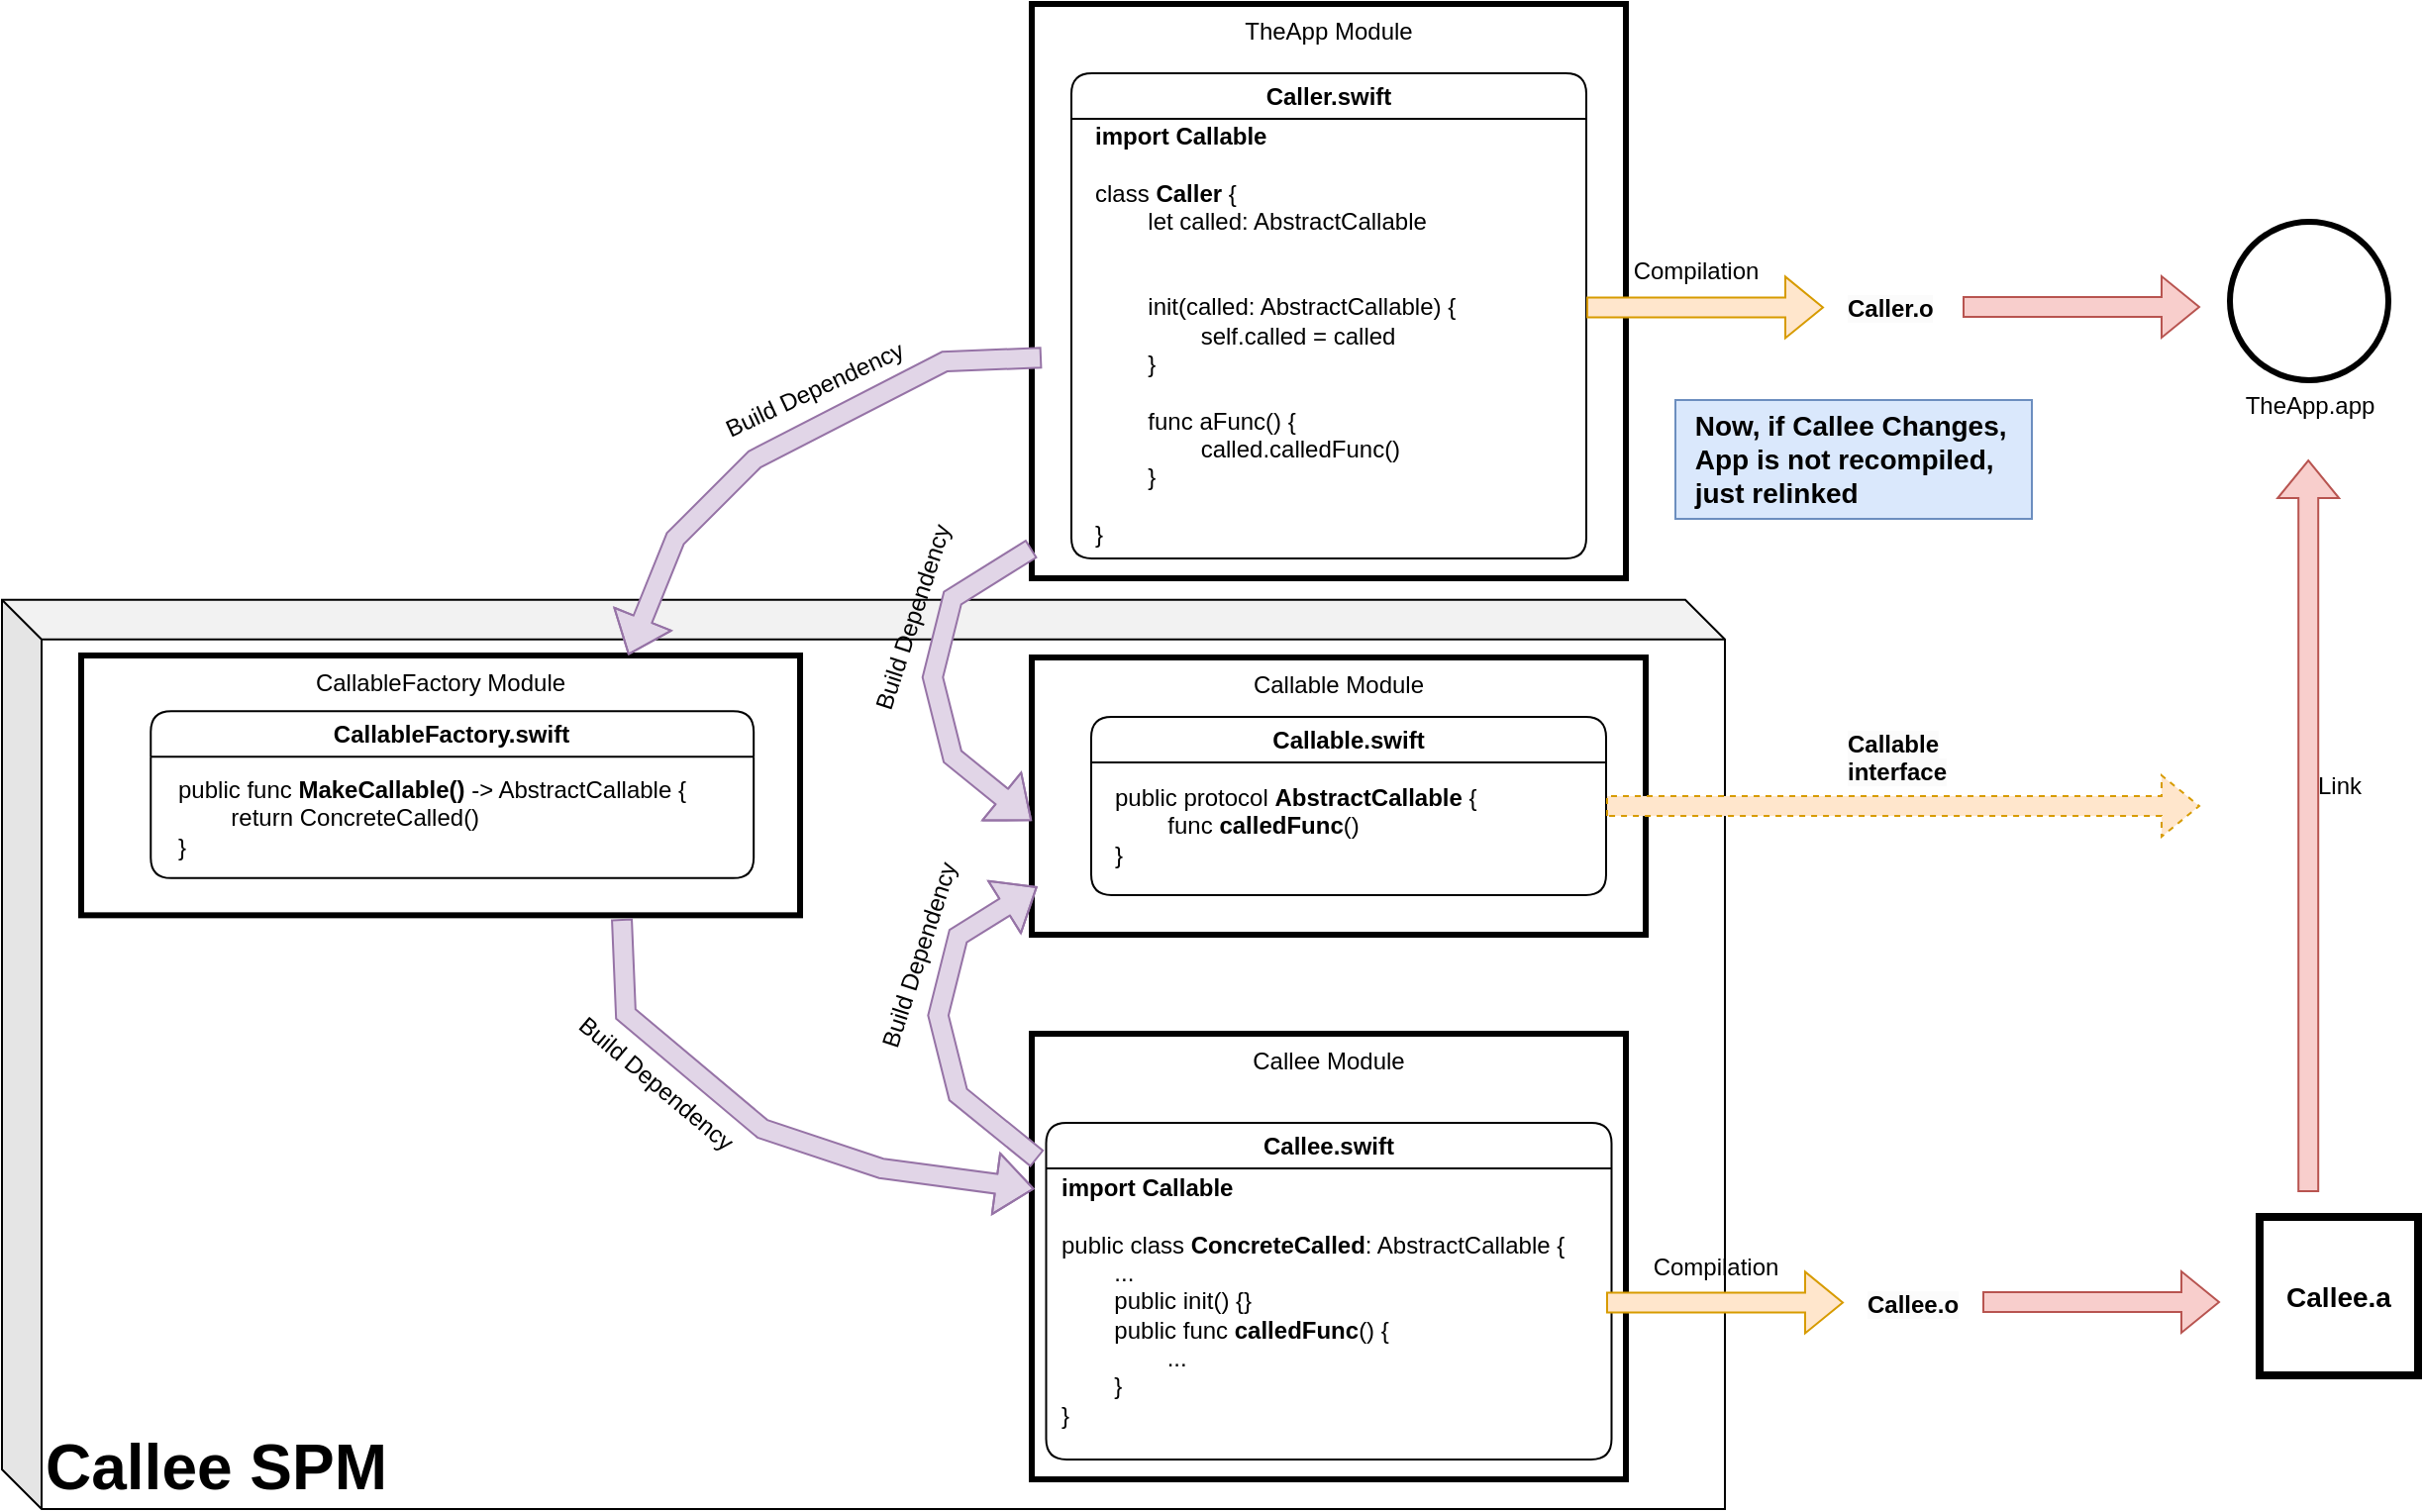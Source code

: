 <mxfile version="20.8.5" type="device"><diagram id="890pVTQCMYpZGxBRK3Ya" name="Page-1"><mxGraphModel dx="1461" dy="979" grid="1" gridSize="10" guides="1" tooltips="1" connect="1" arrows="1" fold="1" page="1" pageScale="1" pageWidth="1654" pageHeight="1169" math="0" shadow="0"><root><mxCell id="0"/><mxCell id="1" parent="0"/><mxCell id="Drn5OkMIXUebBux-yDY3-1" value="" style="group" parent="1" vertex="1" connectable="0"><mxGeometry x="210" y="489" width="830" height="431" as="geometry"/></mxCell><mxCell id="3IhEB6Kq2cIcy4vu1X2p-1" value="&lt;b&gt;&lt;font style=&quot;font-size: 32px;&quot;&gt;Callee SPM&amp;nbsp;&lt;/font&gt;&lt;/b&gt;" style="shape=cube;whiteSpace=wrap;html=1;boundedLbl=1;backgroundOutline=1;darkOpacity=0.05;darkOpacity2=0.1;align=left;verticalAlign=bottom;" vertex="1" parent="Drn5OkMIXUebBux-yDY3-1"><mxGeometry x="-40" y="-28.109" width="870" height="459.109" as="geometry"/></mxCell><mxCell id="Drn5OkMIXUebBux-yDY3-2" value="CallableFactory Module" style="rounded=0;whiteSpace=wrap;html=1;strokeWidth=3;verticalAlign=top;" parent="Drn5OkMIXUebBux-yDY3-1" vertex="1"><mxGeometry width="363" height="131.174" as="geometry"/></mxCell><mxCell id="Drn5OkMIXUebBux-yDY3-3" value="CallableFactory.swift" style="swimlane;whiteSpace=wrap;html=1;rounded=1;startSize=23;" parent="Drn5OkMIXUebBux-yDY3-1" vertex="1"><mxGeometry x="35.129" y="28.109" width="304.452" height="84.326" as="geometry"/></mxCell><mxCell id="Drn5OkMIXUebBux-yDY3-4" value="public func&amp;nbsp;&lt;b&gt;MakeCallable()&amp;nbsp;&lt;/b&gt;-&amp;gt; AbstractCallable&amp;nbsp;{&lt;br&gt;&amp;nbsp;&lt;span style=&quot;white-space: pre;&quot;&gt;&#9;return ConcreteCalled()&lt;/span&gt;&lt;br&gt;}" style="text;html=1;align=left;verticalAlign=middle;resizable=0;points=[];autosize=1;strokeColor=none;fillColor=none;" parent="Drn5OkMIXUebBux-yDY3-3" vertex="1"><mxGeometry x="11.71" y="23.424" width="280" height="60" as="geometry"/></mxCell><mxCell id="WC9Zvt5z67OmvobCBq5P-15" value="" style="group" parent="1" vertex="1" connectable="0"><mxGeometry x="690" y="490" width="310" height="140" as="geometry"/></mxCell><mxCell id="WC9Zvt5z67OmvobCBq5P-16" value="Callable Module" style="rounded=0;whiteSpace=wrap;html=1;strokeWidth=3;verticalAlign=top;" parent="WC9Zvt5z67OmvobCBq5P-15" vertex="1"><mxGeometry width="310" height="140" as="geometry"/></mxCell><mxCell id="WC9Zvt5z67OmvobCBq5P-17" value="Callable.swift" style="swimlane;whiteSpace=wrap;html=1;rounded=1;startSize=23;" parent="WC9Zvt5z67OmvobCBq5P-15" vertex="1"><mxGeometry x="30" y="30" width="260" height="90" as="geometry"/></mxCell><mxCell id="WC9Zvt5z67OmvobCBq5P-18" value="public protocol &lt;b&gt;AbstractCallable&lt;/b&gt;&amp;nbsp;{&lt;br&gt;&amp;nbsp;&lt;span style=&quot;white-space: pre;&quot;&gt;&#9;&lt;/span&gt;func &lt;b&gt;calledFunc&lt;/b&gt;()&lt;br&gt;}" style="text;html=1;align=left;verticalAlign=middle;resizable=0;points=[];autosize=1;strokeColor=none;fillColor=none;" parent="WC9Zvt5z67OmvobCBq5P-17" vertex="1"><mxGeometry x="10" y="25" width="210" height="60" as="geometry"/></mxCell><mxCell id="WC9Zvt5z67OmvobCBq5P-19" value="" style="group" parent="1" vertex="1" connectable="0"><mxGeometry x="690" y="680" width="300" height="225" as="geometry"/></mxCell><mxCell id="WC9Zvt5z67OmvobCBq5P-20" value="Callee Module" style="rounded=0;whiteSpace=wrap;html=1;strokeWidth=3;verticalAlign=top;" parent="WC9Zvt5z67OmvobCBq5P-19" vertex="1"><mxGeometry width="300" height="225" as="geometry"/></mxCell><mxCell id="WC9Zvt5z67OmvobCBq5P-21" value="Callee.swift" style="swimlane;whiteSpace=wrap;html=1;rounded=1;startSize=23;" parent="WC9Zvt5z67OmvobCBq5P-19" vertex="1"><mxGeometry x="7.25" y="45" width="285.5" height="170" as="geometry"/></mxCell><mxCell id="WC9Zvt5z67OmvobCBq5P-22" value="&lt;b style=&quot;border-color: var(--border-color);&quot;&gt;import&lt;/b&gt;&amp;nbsp;&lt;b style=&quot;border-color: var(--border-color);&quot;&gt;Callable&lt;/b&gt;&lt;br&gt;&lt;br&gt;&lt;span style=&quot;white-space: pre;&quot;&gt;public &lt;/span&gt;class &lt;b&gt;ConcreteCalled&lt;/b&gt;: AbstractCallable {&lt;br&gt;&lt;span style=&quot;white-space: pre;&quot;&gt;&#9;&lt;/span&gt;...&lt;br&gt;&lt;span style=&quot;white-space: pre;&quot;&gt;&#9;public init() {}&lt;/span&gt;&lt;br&gt;&lt;span style=&quot;&quot;&gt;&#9;&lt;/span&gt;&lt;span style=&quot;white-space: pre;&quot;&gt;&#9;public &lt;/span&gt;func &lt;b&gt;calledFunc&lt;/b&gt;() {&lt;br&gt;&lt;span style=&quot;&quot;&gt;&#9;&lt;span style=&quot;&quot;&gt;&#9;&lt;/span&gt;&lt;/span&gt;&lt;span style=&quot;white-space: pre;&quot;&gt;&#9;&lt;span style=&quot;white-space: pre;&quot;&gt;&#9;&lt;/span&gt;&lt;/span&gt;...&lt;br&gt;&lt;span style=&quot;&quot;&gt;&#9;&lt;/span&gt;&lt;span style=&quot;white-space: pre;&quot;&gt;&#9;&lt;/span&gt;}&lt;br&gt;}" style="text;html=1;align=left;verticalAlign=middle;resizable=0;points=[];autosize=1;strokeColor=none;fillColor=none;" parent="WC9Zvt5z67OmvobCBq5P-21" vertex="1"><mxGeometry x="5.5" y="20" width="280" height="140" as="geometry"/></mxCell><mxCell id="c38s1noxaSircs_Krs0g-1" value="" style="group" parent="1" vertex="1" connectable="0"><mxGeometry x="690" y="160" width="300" height="290" as="geometry"/></mxCell><mxCell id="WC9Zvt5z67OmvobCBq5P-12" value="TheApp Module" style="rounded=0;whiteSpace=wrap;html=1;strokeWidth=3;verticalAlign=top;" parent="c38s1noxaSircs_Krs0g-1" vertex="1"><mxGeometry width="300" height="290" as="geometry"/></mxCell><mxCell id="WC9Zvt5z67OmvobCBq5P-13" value="Caller.swift" style="swimlane;whiteSpace=wrap;html=1;rounded=1;" parent="c38s1noxaSircs_Krs0g-1" vertex="1"><mxGeometry x="20" y="35" width="260" height="245" as="geometry"/></mxCell><mxCell id="WC9Zvt5z67OmvobCBq5P-14" value="&lt;br&gt;&lt;b&gt;import&lt;/b&gt; &lt;b&gt;Callable&lt;/b&gt;&lt;br&gt;&lt;br&gt;class &lt;b&gt;Caller&lt;/b&gt; {&lt;br&gt;&lt;span style=&quot;&quot;&gt;&#9;&lt;span style=&quot;white-space: pre;&quot;&gt;&#9;&lt;/span&gt;let called: AbstractCallable&lt;br&gt;&lt;br&gt;&lt;/span&gt;&lt;br&gt;&lt;span style=&quot;&quot;&gt;&#9;&lt;span style=&quot;white-space: pre;&quot;&gt;&#9;&lt;/span&gt;init(called: &lt;/span&gt;&lt;span style=&quot;&quot;&gt;AbstractCallable) {&lt;br&gt;&lt;span style=&quot;white-space: pre;&quot;&gt;&#9;&lt;span style=&quot;white-space: pre;&quot;&gt;&#9;self.called = called&lt;/span&gt;&lt;/span&gt;&lt;br&gt;&lt;/span&gt;&lt;span style=&quot;white-space: pre;&quot;&gt;&#9;}&lt;br&gt;&lt;/span&gt;&lt;br&gt;&lt;span style=&quot;white-space: pre;&quot;&gt;&#9;func aFunc() {&lt;br&gt;&lt;span style=&quot;white-space: pre;&quot;&gt;&#9;&lt;span style=&quot;white-space: pre;&quot;&gt;&#9;called.calledFunc()&lt;/span&gt;&lt;/span&gt;&lt;br&gt;&lt;/span&gt;&lt;span style=&quot;white-space: pre;&quot;&gt;&#9;&lt;/span&gt;}&lt;br&gt;&lt;br&gt;}" style="text;html=1;align=left;verticalAlign=middle;resizable=0;points=[];autosize=1;strokeColor=none;fillColor=none;" parent="WC9Zvt5z67OmvobCBq5P-13" vertex="1"><mxGeometry x="10" y="5" width="200" height="240" as="geometry"/></mxCell><mxCell id="c38s1noxaSircs_Krs0g-4" value="&lt;span style=&quot;caret-color: rgb(0, 0, 0); color: rgb(0, 0, 0); font-family: Helvetica; font-size: 12px; font-style: normal; font-variant-caps: normal; font-weight: 700; letter-spacing: normal; text-align: center; text-indent: 0px; text-transform: none; word-spacing: 0px; -webkit-text-stroke-width: 0px; background-color: rgb(251, 251, 251); text-decoration: none; float: none; display: inline !important;&quot;&gt;Callable interface&lt;/span&gt;" style="text;whiteSpace=wrap;html=1;" parent="1" vertex="1"><mxGeometry x="1100" y="520" width="60" height="40" as="geometry"/></mxCell><mxCell id="c38s1noxaSircs_Krs0g-5" value="" style="shape=flexArrow;endArrow=classic;html=1;rounded=0;fillColor=#ffe6cc;strokeColor=#d79b00;dashed=1;" parent="1" edge="1"><mxGeometry width="50" height="50" relative="1" as="geometry"><mxPoint x="980" y="565" as="sourcePoint"/><mxPoint x="1280" y="565" as="targetPoint"/></mxGeometry></mxCell><mxCell id="c38s1noxaSircs_Krs0g-6" value="&lt;span style=&quot;caret-color: rgb(0, 0, 0); color: rgb(0, 0, 0); font-family: Helvetica; font-size: 12px; font-style: normal; font-variant-caps: normal; font-weight: 700; letter-spacing: normal; text-align: center; text-indent: 0px; text-transform: none; word-spacing: 0px; -webkit-text-stroke-width: 0px; background-color: rgb(251, 251, 251); text-decoration: none; float: none; display: inline !important;&quot;&gt;Caller.o&lt;/span&gt;" style="text;whiteSpace=wrap;html=1;" parent="1" vertex="1"><mxGeometry x="1100" y="300" width="60" height="20" as="geometry"/></mxCell><mxCell id="c38s1noxaSircs_Krs0g-7" value="Compilation" style="text;html=1;align=center;verticalAlign=middle;resizable=0;points=[];autosize=1;strokeColor=none;fillColor=none;" parent="1" vertex="1"><mxGeometry x="980" y="280" width="90" height="30" as="geometry"/></mxCell><mxCell id="c38s1noxaSircs_Krs0g-8" value="" style="shape=flexArrow;endArrow=classic;html=1;rounded=0;fillColor=#ffe6cc;strokeColor=#d79b00;" parent="1" edge="1"><mxGeometry width="50" height="50" relative="1" as="geometry"><mxPoint x="970" y="313.23" as="sourcePoint"/><mxPoint x="1090" y="313.23" as="targetPoint"/></mxGeometry></mxCell><mxCell id="c38s1noxaSircs_Krs0g-9" value="" style="shape=flexArrow;endArrow=classic;html=1;rounded=0;fillColor=#f8cecc;strokeColor=#b85450;" parent="1" edge="1"><mxGeometry width="50" height="50" relative="1" as="geometry"><mxPoint x="1160" y="313" as="sourcePoint"/><mxPoint x="1280" y="313" as="targetPoint"/></mxGeometry></mxCell><mxCell id="c38s1noxaSircs_Krs0g-10" value="&lt;span style=&quot;caret-color: rgb(0, 0, 0); color: rgb(0, 0, 0); font-family: Helvetica; font-size: 12px; font-style: normal; font-variant-caps: normal; font-weight: 700; letter-spacing: normal; text-align: center; text-indent: 0px; text-transform: none; word-spacing: 0px; -webkit-text-stroke-width: 0px; background-color: rgb(251, 251, 251); text-decoration: none; float: none; display: inline !important;&quot;&gt;Callee.o&lt;/span&gt;" style="text;whiteSpace=wrap;html=1;" parent="1" vertex="1"><mxGeometry x="1110" y="802.5" width="60" height="20" as="geometry"/></mxCell><mxCell id="c38s1noxaSircs_Krs0g-11" value="Compilation" style="text;html=1;align=center;verticalAlign=middle;resizable=0;points=[];autosize=1;strokeColor=none;fillColor=none;" parent="1" vertex="1"><mxGeometry x="990" y="782.5" width="90" height="30" as="geometry"/></mxCell><mxCell id="c38s1noxaSircs_Krs0g-12" value="" style="shape=flexArrow;endArrow=classic;html=1;rounded=0;fillColor=#ffe6cc;strokeColor=#d79b00;" parent="1" edge="1"><mxGeometry width="50" height="50" relative="1" as="geometry"><mxPoint x="980" y="815.73" as="sourcePoint"/><mxPoint x="1100" y="815.73" as="targetPoint"/></mxGeometry></mxCell><mxCell id="c38s1noxaSircs_Krs0g-13" value="" style="shape=flexArrow;endArrow=classic;html=1;rounded=0;fillColor=#f8cecc;strokeColor=#b85450;" parent="1" edge="1"><mxGeometry width="50" height="50" relative="1" as="geometry"><mxPoint x="1170" y="815.5" as="sourcePoint"/><mxPoint x="1290" y="815.5" as="targetPoint"/></mxGeometry></mxCell><mxCell id="c38s1noxaSircs_Krs0g-15" value="&lt;b&gt;Callee.a&lt;/b&gt;" style="whiteSpace=wrap;html=1;aspect=fixed;fontSize=14;strokeWidth=4;" parent="1" vertex="1"><mxGeometry x="1310" y="772.5" width="80" height="80" as="geometry"/></mxCell><mxCell id="c38s1noxaSircs_Krs0g-16" value="" style="ellipse;whiteSpace=wrap;html=1;aspect=fixed;rounded=1;strokeWidth=3;" parent="1" vertex="1"><mxGeometry x="1295" y="270" width="80" height="80" as="geometry"/></mxCell><mxCell id="c38s1noxaSircs_Krs0g-17" value="TheApp.app" style="text;html=1;align=center;verticalAlign=middle;resizable=0;points=[];autosize=1;strokeColor=none;fillColor=none;" parent="1" vertex="1"><mxGeometry x="1290" y="348" width="90" height="30" as="geometry"/></mxCell><mxCell id="c38s1noxaSircs_Krs0g-19" value="" style="shape=flexArrow;endArrow=classic;html=1;rounded=0;fillColor=#f8cecc;strokeColor=#b85450;" parent="1" edge="1"><mxGeometry width="50" height="50" relative="1" as="geometry"><mxPoint x="1334.6" y="760" as="sourcePoint"/><mxPoint x="1334.6" y="390" as="targetPoint"/></mxGeometry></mxCell><mxCell id="c38s1noxaSircs_Krs0g-20" value="Link" style="text;html=1;align=center;verticalAlign=middle;resizable=0;points=[];autosize=1;strokeColor=none;fillColor=none;" parent="1" vertex="1"><mxGeometry x="1325" y="540" width="50" height="30" as="geometry"/></mxCell><mxCell id="c38s1noxaSircs_Krs0g-22" value="&lt;div style=&quot;text-align: left;&quot;&gt;&lt;b&gt;Now, if Callee Changes,&amp;nbsp;&lt;/b&gt;&lt;/div&gt;&lt;div style=&quot;text-align: left;&quot;&gt;&lt;b&gt;App is not recompiled,&amp;nbsp;&lt;/b&gt;&lt;/div&gt;&lt;div style=&quot;text-align: left;&quot;&gt;&lt;b&gt;just relinked&lt;/b&gt;&lt;/div&gt;" style="text;html=1;align=center;verticalAlign=middle;resizable=0;points=[];autosize=1;strokeColor=#6c8ebf;fillColor=#dae8fc;fontSize=14;" parent="1" vertex="1"><mxGeometry x="1015" y="360" width="180" height="60" as="geometry"/></mxCell><mxCell id="Drn5OkMIXUebBux-yDY3-6" value="" style="group" parent="1" vertex="1" connectable="0"><mxGeometry x="597.193" y="408.301" width="65.614" height="131.699" as="geometry"/></mxCell><mxCell id="c38s1noxaSircs_Krs0g-2" value="" style="shape=flexArrow;endArrow=block;html=1;rounded=0;fontSize=14;entryX=0;entryY=0.25;entryDx=0;entryDy=0;exitX=0;exitY=0.75;exitDx=0;exitDy=0;fillColor=#e1d5e7;strokeColor=#9673a6;startArrow=none;endFill=0;startFill=0;" parent="Drn5OkMIXUebBux-yDY3-6" edge="1"><mxGeometry width="50" height="50" relative="1" as="geometry"><mxPoint x="92.807" y="26.699" as="sourcePoint"/><mxPoint x="92.807" y="164.199" as="targetPoint"/><Array as="points"><mxPoint x="52.807" y="51.699"/><mxPoint x="42.807" y="91.699"/><mxPoint x="52.807" y="131.699"/></Array></mxGeometry></mxCell><mxCell id="c38s1noxaSircs_Krs0g-23" value="Build Dependency" style="text;html=1;align=center;verticalAlign=middle;resizable=0;points=[];autosize=1;strokeColor=none;fillColor=none;rotation=-72;" parent="Drn5OkMIXUebBux-yDY3-6" vertex="1"><mxGeometry x="-27.193" y="46.699" width="120" height="30" as="geometry"/></mxCell><mxCell id="Drn5OkMIXUebBux-yDY3-8" value="" style="group" parent="1" vertex="1" connectable="0"><mxGeometry x="600.003" y="579.001" width="65.614" height="131.699" as="geometry"/></mxCell><mxCell id="Drn5OkMIXUebBux-yDY3-9" value="" style="shape=flexArrow;endArrow=none;html=1;rounded=0;fontSize=14;entryX=0;entryY=0.25;entryDx=0;entryDy=0;exitX=0;exitY=0.75;exitDx=0;exitDy=0;fillColor=#e1d5e7;strokeColor=#9673a6;startArrow=block;endFill=0;startFill=0;" parent="Drn5OkMIXUebBux-yDY3-8" edge="1"><mxGeometry width="50" height="50" relative="1" as="geometry"><mxPoint x="92.807" y="26.699" as="sourcePoint"/><mxPoint x="92.807" y="164.199" as="targetPoint"/><Array as="points"><mxPoint x="52.807" y="51.699"/><mxPoint x="42.807" y="91.699"/><mxPoint x="52.807" y="131.699"/></Array></mxGeometry></mxCell><mxCell id="Drn5OkMIXUebBux-yDY3-10" value="Build Dependency" style="text;html=1;align=center;verticalAlign=middle;resizable=0;points=[];autosize=1;strokeColor=none;fillColor=none;rotation=-72;" parent="Drn5OkMIXUebBux-yDY3-8" vertex="1"><mxGeometry x="-27.193" y="46.699" width="120" height="30" as="geometry"/></mxCell><mxCell id="Drn5OkMIXUebBux-yDY3-17" value="" style="shape=flexArrow;endArrow=block;html=1;rounded=0;fontSize=14;entryX=0.761;entryY=-0.002;entryDx=0;entryDy=0;exitX=0;exitY=0.75;exitDx=0;exitDy=0;fillColor=#e1d5e7;strokeColor=#9673a6;startArrow=none;endFill=0;startFill=0;entryPerimeter=0;" parent="1" target="Drn5OkMIXUebBux-yDY3-2" edge="1"><mxGeometry width="50" height="50" relative="1" as="geometry"><mxPoint x="695.003" y="338.601" as="sourcePoint"/><mxPoint x="626.003" y="456.601" as="targetPoint"/><Array as="points"><mxPoint x="646.003" y="340.601"/><mxPoint x="550" y="390"/><mxPoint x="510" y="430"/></Array></mxGeometry></mxCell><mxCell id="Drn5OkMIXUebBux-yDY3-14" value="" style="shape=flexArrow;endArrow=block;html=1;rounded=0;fontSize=14;entryX=-0.009;entryY=0.357;entryDx=0;entryDy=0;exitX=0;exitY=0.75;exitDx=0;exitDy=0;fillColor=#e1d5e7;strokeColor=#9673a6;startArrow=none;endFill=0;startFill=0;entryPerimeter=0;" parent="1" edge="1"><mxGeometry width="50" height="50" relative="1" as="geometry"><mxPoint x="483.003" y="622.001" as="sourcePoint"/><mxPoint x="691.3" y="758.325" as="targetPoint"/><Array as="points"><mxPoint x="485.003" y="670.001"/><mxPoint x="554" y="728"/><mxPoint x="614" y="748"/></Array></mxGeometry></mxCell><mxCell id="Drn5OkMIXUebBux-yDY3-15" value="Build Dependency" style="text;html=1;align=center;verticalAlign=middle;resizable=0;points=[];autosize=1;strokeColor=none;fillColor=none;rotation=40;" parent="1" vertex="1"><mxGeometry x="440.003" y="690.001" width="120" height="30" as="geometry"/></mxCell><mxCell id="Drn5OkMIXUebBux-yDY3-21" value="Build Dependency" style="text;html=1;align=center;verticalAlign=middle;resizable=0;points=[];autosize=1;strokeColor=none;fillColor=none;rotation=-25;" parent="1" vertex="1"><mxGeometry x="520.003" y="340.001" width="120" height="30" as="geometry"/></mxCell></root></mxGraphModel></diagram></mxfile>